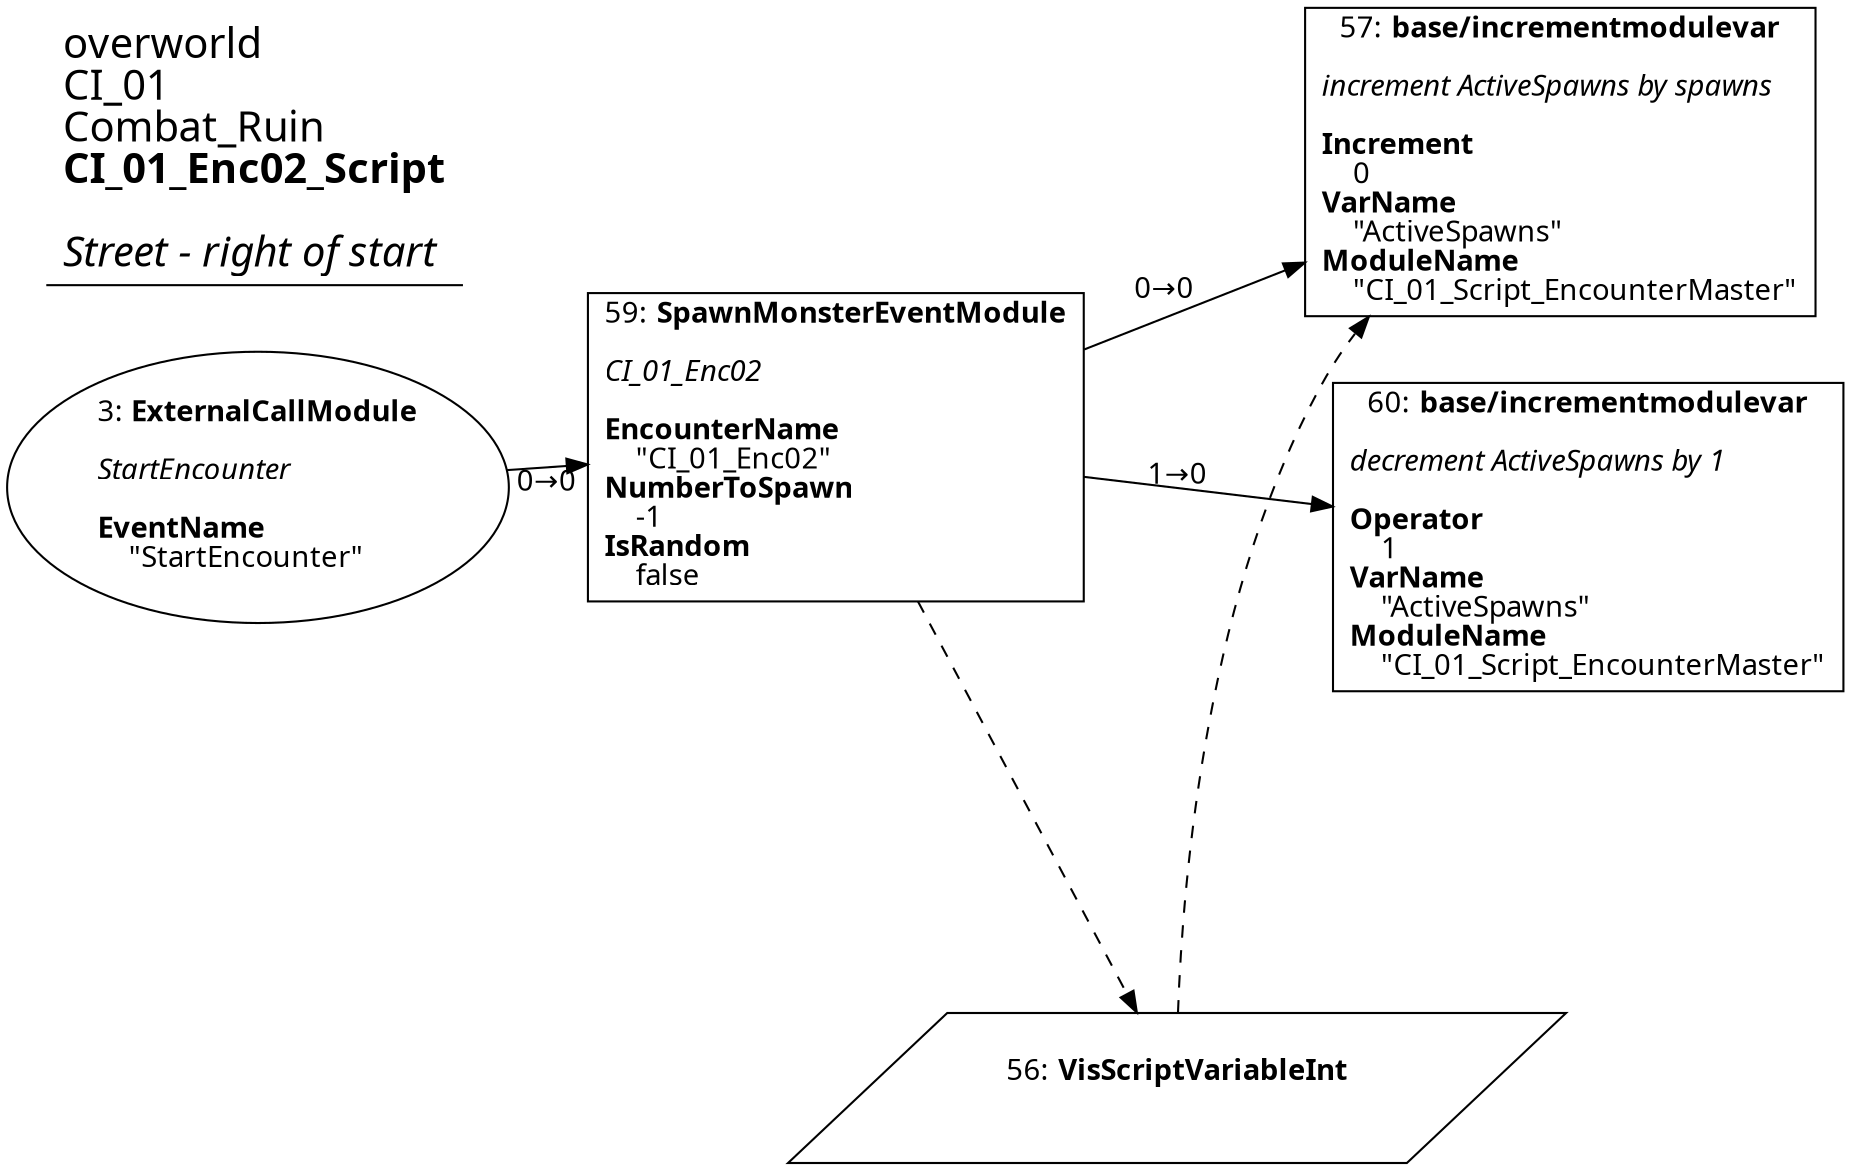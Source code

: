 digraph {
    layout = fdp;
    overlap = prism;
    sep = "+16";
    splines = spline;

    node [ shape = box ];

    graph [ fontname = "Segoe UI" ];
    node [ fontname = "Segoe UI" ];
    edge [ fontname = "Segoe UI" ];

    3 [ label = <3: <b>ExternalCallModule</b><br/><br/><i>StartEncounter<br align="left"/></i><br align="left"/><b>EventName</b><br align="left"/>    &quot;StartEncounter&quot;<br align="left"/>> ];
    3 [ shape = oval ]
    3 [ pos = "0.61800003,0.28!" ];
    3 -> 59 [ label = "0→0" ];

    56 [ label = <56: <b>VisScriptVariableInt</b><br/><br/>> ];
    56 [ shape = parallelogram ]
    56 [ pos = "0.9710001,0.035!" ];

    57 [ label = <57: <b>base/incrementmodulevar</b><br/><br/><i>increment ActiveSpawns by spawns<br align="left"/></i><br align="left"/><b>Increment</b><br align="left"/>    0<br align="left"/><b>VarName</b><br align="left"/>    &quot;ActiveSpawns&quot;<br align="left"/><b>ModuleName</b><br align="left"/>    &quot;CI_01_Script_EncounterMaster&quot;<br align="left"/>> ];
    57 [ pos = "1.1190001,0.379!" ];
    56 -> 57 [ style = dashed ];

    59 [ label = <59: <b>SpawnMonsterEventModule</b><br/><br/><i>CI_01_Enc02<br align="left"/></i><br align="left"/><b>EncounterName</b><br align="left"/>    &quot;CI_01_Enc02&quot;<br align="left"/><b>NumberToSpawn</b><br align="left"/>    -1<br align="left"/><b>IsRandom</b><br align="left"/>    false<br align="left"/>> ];
    59 [ pos = "0.84000003,0.28100002!" ];
    59 -> 60 [ label = "1→0" ];
    59 -> 57 [ label = "0→0" ];
    59 -> 56 [ style = dashed ];

    60 [ label = <60: <b>base/incrementmodulevar</b><br/><br/><i>decrement ActiveSpawns by 1<br align="left"/></i><br align="left"/><b>Operator</b><br align="left"/>    1<br align="left"/><b>VarName</b><br align="left"/>    &quot;ActiveSpawns&quot;<br align="left"/><b>ModuleName</b><br align="left"/>    &quot;CI_01_Script_EncounterMaster&quot;<br align="left"/>> ];
    60 [ pos = "1.128,0.25800002!" ];

    title [ pos = "0.61700004,0.38000003!" ];
    title [ shape = underline ];
    title [ label = <<font point-size="20">overworld<br align="left"/>CI_01<br align="left"/>Combat_Ruin<br align="left"/><b>CI_01_Enc02_Script</b><br align="left"/><br/><i>Street - right of start</i><br align="left"/></font>> ];
}
